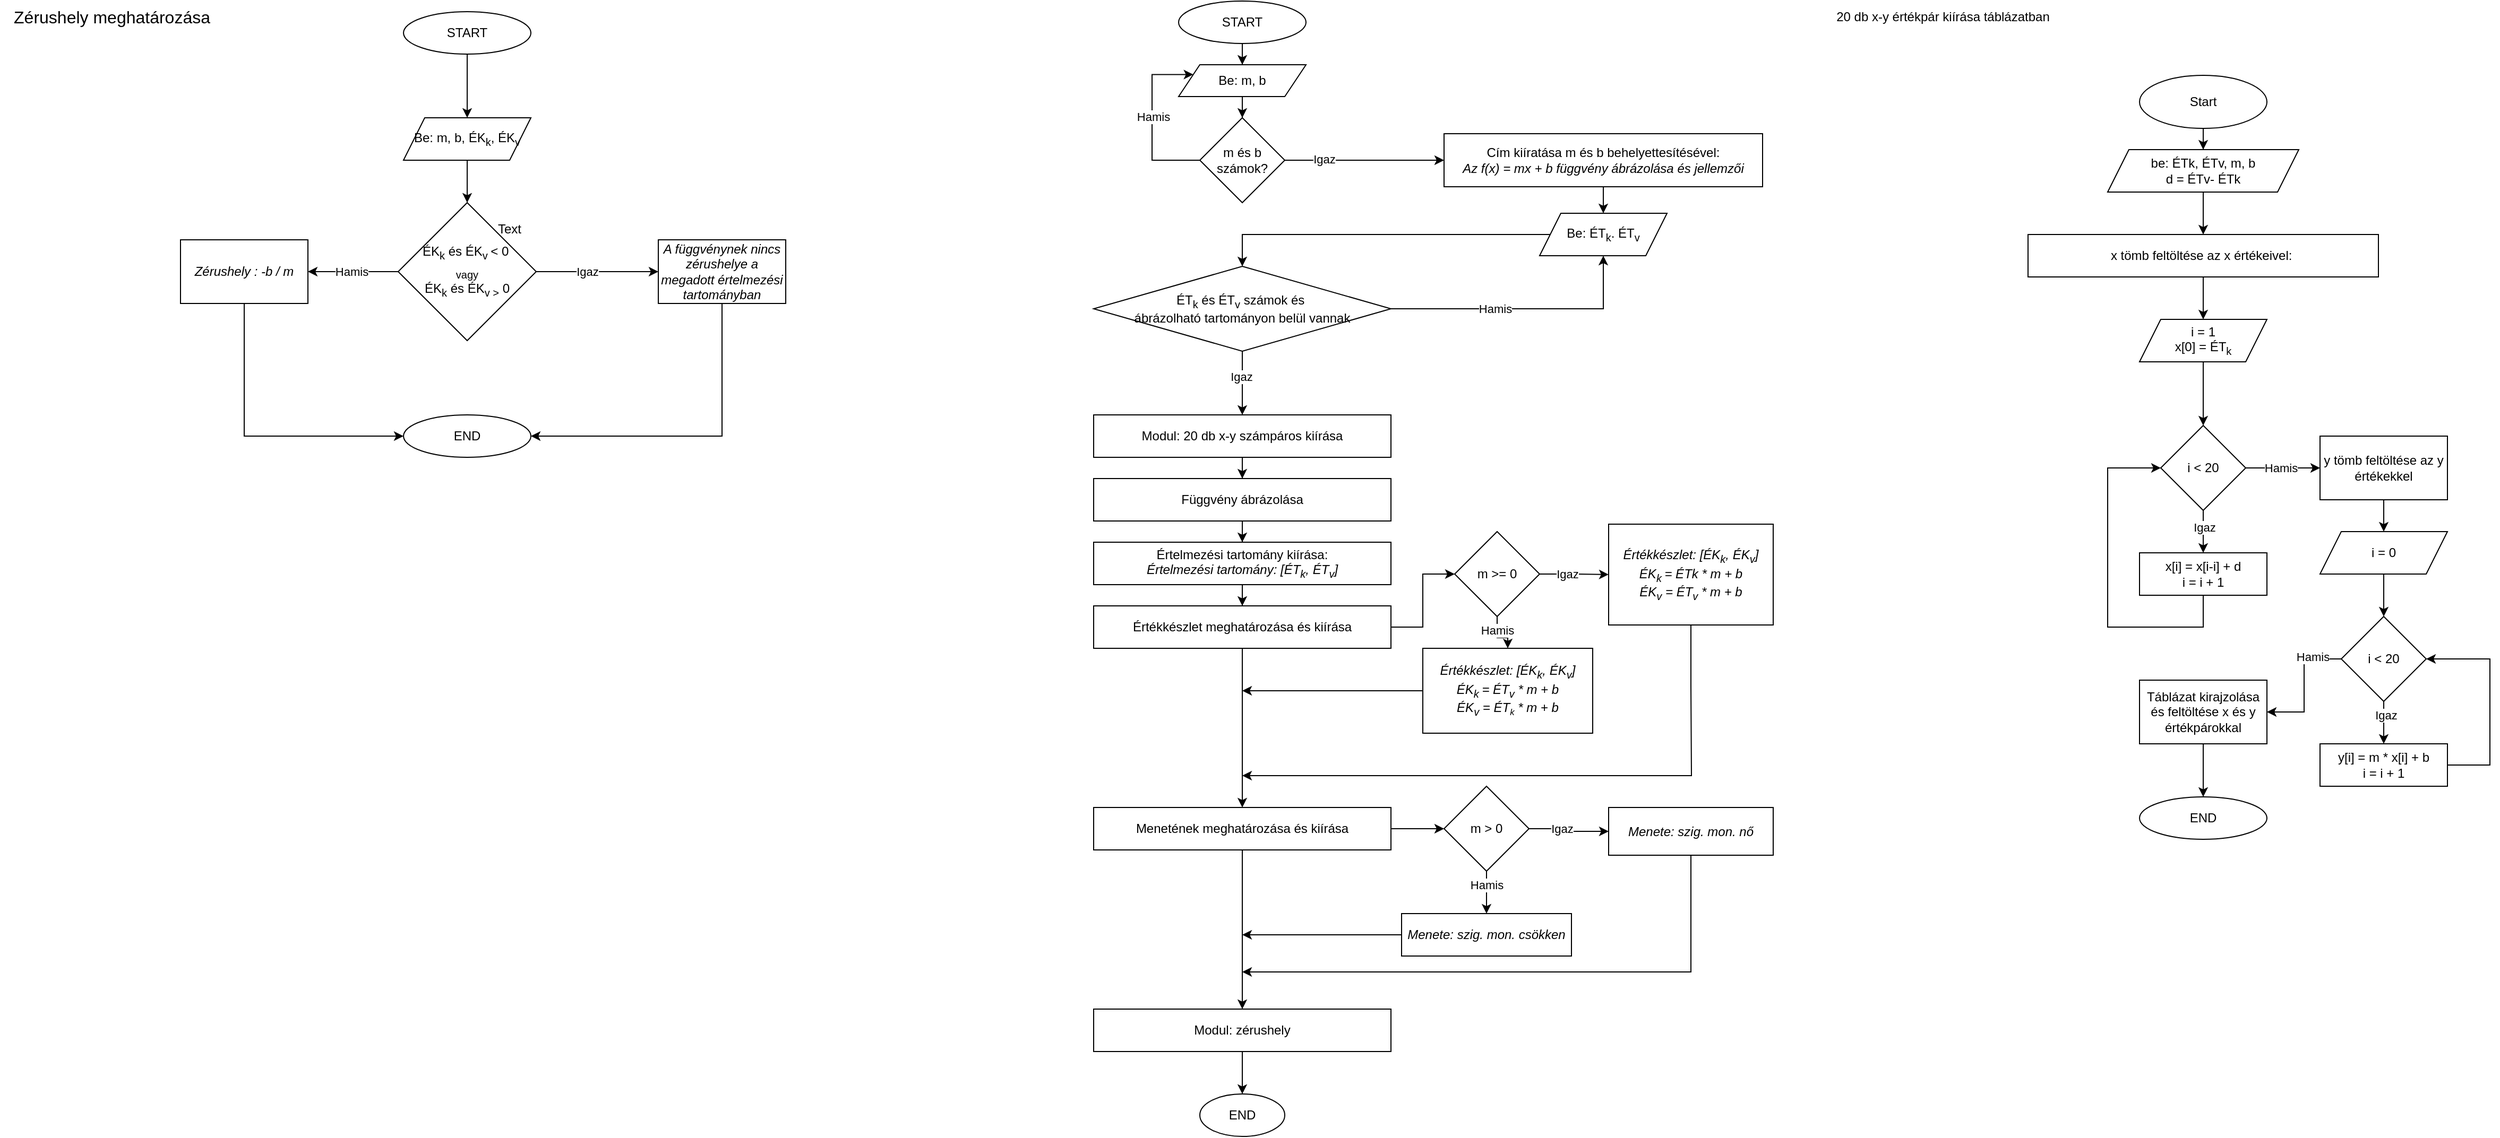 <mxfile version="26.0.11">
  <diagram name="Page-1" id="zzpxHZpjNp8iE-DCdj2p">
    <mxGraphModel dx="1728" dy="608" grid="1" gridSize="10" guides="1" tooltips="1" connect="1" arrows="1" fold="1" page="1" pageScale="1" pageWidth="850" pageHeight="1100" math="0" shadow="0">
      <root>
        <mxCell id="0" />
        <mxCell id="1" parent="0" />
        <mxCell id="isprb13NTtYWQOviIAQ4-6" value="" style="edgeStyle=orthogonalEdgeStyle;rounded=0;orthogonalLoop=1;jettySize=auto;html=1;" edge="1" parent="1" source="isprb13NTtYWQOviIAQ4-1" target="isprb13NTtYWQOviIAQ4-4">
          <mxGeometry relative="1" as="geometry" />
        </mxCell>
        <mxCell id="isprb13NTtYWQOviIAQ4-1" value="START" style="ellipse;whiteSpace=wrap;html=1;" vertex="1" parent="1">
          <mxGeometry x="270" y="10" width="120" height="40" as="geometry" />
        </mxCell>
        <mxCell id="isprb13NTtYWQOviIAQ4-8" value="" style="edgeStyle=orthogonalEdgeStyle;rounded=0;orthogonalLoop=1;jettySize=auto;html=1;" edge="1" parent="1" source="isprb13NTtYWQOviIAQ4-4" target="isprb13NTtYWQOviIAQ4-7">
          <mxGeometry relative="1" as="geometry" />
        </mxCell>
        <mxCell id="isprb13NTtYWQOviIAQ4-4" value="Be: m, b" style="shape=parallelogram;perimeter=parallelogramPerimeter;whiteSpace=wrap;html=1;fixedSize=1;" vertex="1" parent="1">
          <mxGeometry x="270" y="70" width="120" height="30" as="geometry" />
        </mxCell>
        <mxCell id="isprb13NTtYWQOviIAQ4-11" value="" style="edgeStyle=orthogonalEdgeStyle;rounded=0;orthogonalLoop=1;jettySize=auto;html=1;entryX=0;entryY=0.5;entryDx=0;entryDy=0;" edge="1" parent="1" source="isprb13NTtYWQOviIAQ4-7" target="isprb13NTtYWQOviIAQ4-23">
          <mxGeometry relative="1" as="geometry">
            <mxPoint x="455" y="230" as="targetPoint" />
          </mxGeometry>
        </mxCell>
        <mxCell id="isprb13NTtYWQOviIAQ4-12" value="Igaz" style="edgeLabel;html=1;align=center;verticalAlign=middle;resizable=0;points=[];" vertex="1" connectable="0" parent="isprb13NTtYWQOviIAQ4-11">
          <mxGeometry x="-0.511" y="1" relative="1" as="geometry">
            <mxPoint as="offset" />
          </mxGeometry>
        </mxCell>
        <mxCell id="isprb13NTtYWQOviIAQ4-13" style="edgeStyle=orthogonalEdgeStyle;rounded=0;orthogonalLoop=1;jettySize=auto;html=1;exitX=0;exitY=0.5;exitDx=0;exitDy=0;entryX=0;entryY=0.25;entryDx=0;entryDy=0;" edge="1" parent="1" source="isprb13NTtYWQOviIAQ4-7" target="isprb13NTtYWQOviIAQ4-4">
          <mxGeometry relative="1" as="geometry">
            <Array as="points">
              <mxPoint x="245" y="160" />
              <mxPoint x="245" y="79" />
            </Array>
          </mxGeometry>
        </mxCell>
        <mxCell id="isprb13NTtYWQOviIAQ4-14" value="Hamis" style="edgeLabel;html=1;align=center;verticalAlign=middle;resizable=0;points=[];" vertex="1" connectable="0" parent="isprb13NTtYWQOviIAQ4-13">
          <mxGeometry x="0.042" y="-1" relative="1" as="geometry">
            <mxPoint as="offset" />
          </mxGeometry>
        </mxCell>
        <mxCell id="isprb13NTtYWQOviIAQ4-7" value="m és b számok?" style="rhombus;whiteSpace=wrap;html=1;" vertex="1" parent="1">
          <mxGeometry x="290" y="120" width="80" height="80" as="geometry" />
        </mxCell>
        <mxCell id="isprb13NTtYWQOviIAQ4-115" style="edgeStyle=orthogonalEdgeStyle;rounded=0;orthogonalLoop=1;jettySize=auto;html=1;entryX=0.5;entryY=0;entryDx=0;entryDy=0;" edge="1" parent="1" source="isprb13NTtYWQOviIAQ4-10" target="isprb13NTtYWQOviIAQ4-19">
          <mxGeometry relative="1" as="geometry" />
        </mxCell>
        <mxCell id="isprb13NTtYWQOviIAQ4-10" value="Be: ÉT&lt;sub&gt;k&lt;/sub&gt;.&amp;nbsp;&lt;span style=&quot;background-color: transparent; color: light-dark(rgb(0, 0, 0), rgb(255, 255, 255));&quot;&gt;ÉT&lt;sub&gt;v&lt;/sub&gt;&lt;/span&gt;" style="shape=parallelogram;perimeter=parallelogramPerimeter;whiteSpace=wrap;html=1;fixedSize=1;" vertex="1" parent="1">
          <mxGeometry x="610" y="210" width="120" height="40" as="geometry" />
        </mxCell>
        <mxCell id="isprb13NTtYWQOviIAQ4-116" style="edgeStyle=orthogonalEdgeStyle;rounded=0;orthogonalLoop=1;jettySize=auto;html=1;exitX=1;exitY=0.5;exitDx=0;exitDy=0;entryX=0.5;entryY=1;entryDx=0;entryDy=0;" edge="1" parent="1" source="isprb13NTtYWQOviIAQ4-19" target="isprb13NTtYWQOviIAQ4-10">
          <mxGeometry relative="1" as="geometry" />
        </mxCell>
        <mxCell id="isprb13NTtYWQOviIAQ4-118" value="Hamis" style="edgeLabel;html=1;align=center;verticalAlign=middle;resizable=0;points=[];" vertex="1" connectable="0" parent="isprb13NTtYWQOviIAQ4-116">
          <mxGeometry x="-0.222" y="1" relative="1" as="geometry">
            <mxPoint y="1" as="offset" />
          </mxGeometry>
        </mxCell>
        <mxCell id="isprb13NTtYWQOviIAQ4-19" value="ÉT&lt;sub&gt;k&lt;/sub&gt; és ÉT&lt;sub&gt;v&lt;/sub&gt; számok és&amp;nbsp;&lt;div&gt;ábrázolható tartományon belül vannak&lt;/div&gt;" style="rhombus;whiteSpace=wrap;html=1;" vertex="1" parent="1">
          <mxGeometry x="190" y="260" width="280" height="80" as="geometry" />
        </mxCell>
        <mxCell id="isprb13NTtYWQOviIAQ4-31" value="" style="edgeStyle=orthogonalEdgeStyle;rounded=0;orthogonalLoop=1;jettySize=auto;html=1;" edge="1" parent="1" source="isprb13NTtYWQOviIAQ4-21" target="isprb13NTtYWQOviIAQ4-30">
          <mxGeometry relative="1" as="geometry" />
        </mxCell>
        <mxCell id="isprb13NTtYWQOviIAQ4-21" value="Modul: 20 db x-y számpáros kiírása" style="whiteSpace=wrap;html=1;" vertex="1" parent="1">
          <mxGeometry x="190" y="400" width="280" height="40" as="geometry" />
        </mxCell>
        <mxCell id="isprb13NTtYWQOviIAQ4-23" value="Cím kiíratása m és b behelyettesítésével:&lt;br&gt;&lt;i&gt;Az f(x) = mx + b függvény ábrázolása és jellemzői&lt;/i&gt;" style="rounded=0;whiteSpace=wrap;html=1;" vertex="1" parent="1">
          <mxGeometry x="520" y="135" width="300" height="50" as="geometry" />
        </mxCell>
        <mxCell id="isprb13NTtYWQOviIAQ4-33" value="" style="edgeStyle=orthogonalEdgeStyle;rounded=0;orthogonalLoop=1;jettySize=auto;html=1;" edge="1" parent="1" source="isprb13NTtYWQOviIAQ4-30" target="isprb13NTtYWQOviIAQ4-32">
          <mxGeometry relative="1" as="geometry" />
        </mxCell>
        <mxCell id="isprb13NTtYWQOviIAQ4-30" value="Függvény ábrázolása" style="whiteSpace=wrap;html=1;" vertex="1" parent="1">
          <mxGeometry x="190" y="460" width="280" height="40" as="geometry" />
        </mxCell>
        <mxCell id="isprb13NTtYWQOviIAQ4-35" value="" style="edgeStyle=orthogonalEdgeStyle;rounded=0;orthogonalLoop=1;jettySize=auto;html=1;" edge="1" parent="1" source="isprb13NTtYWQOviIAQ4-32" target="isprb13NTtYWQOviIAQ4-34">
          <mxGeometry relative="1" as="geometry" />
        </mxCell>
        <mxCell id="isprb13NTtYWQOviIAQ4-32" value="Értelmezési tartomány kiírása:&lt;div&gt;&lt;i&gt;Értelmezési tartomány: [ÉT&lt;sub&gt;k&lt;/sub&gt;, ÉT&lt;sub&gt;v&lt;/sub&gt;]&lt;/i&gt;&lt;/div&gt;" style="whiteSpace=wrap;html=1;" vertex="1" parent="1">
          <mxGeometry x="190" y="520" width="280" height="40" as="geometry" />
        </mxCell>
        <mxCell id="isprb13NTtYWQOviIAQ4-37" value="" style="edgeStyle=orthogonalEdgeStyle;rounded=0;orthogonalLoop=1;jettySize=auto;html=1;" edge="1" parent="1" source="isprb13NTtYWQOviIAQ4-34" target="isprb13NTtYWQOviIAQ4-36">
          <mxGeometry relative="1" as="geometry" />
        </mxCell>
        <mxCell id="isprb13NTtYWQOviIAQ4-89" style="edgeStyle=orthogonalEdgeStyle;rounded=0;orthogonalLoop=1;jettySize=auto;html=1;exitX=1;exitY=0.5;exitDx=0;exitDy=0;entryX=0;entryY=0.5;entryDx=0;entryDy=0;" edge="1" parent="1" source="isprb13NTtYWQOviIAQ4-34" target="isprb13NTtYWQOviIAQ4-81">
          <mxGeometry relative="1" as="geometry" />
        </mxCell>
        <mxCell id="isprb13NTtYWQOviIAQ4-34" value="Értékkészlet meghatározása és kiírása" style="whiteSpace=wrap;html=1;" vertex="1" parent="1">
          <mxGeometry x="190" y="580" width="280" height="40" as="geometry" />
        </mxCell>
        <mxCell id="isprb13NTtYWQOviIAQ4-39" value="" style="edgeStyle=orthogonalEdgeStyle;rounded=0;orthogonalLoop=1;jettySize=auto;html=1;" edge="1" parent="1" source="isprb13NTtYWQOviIAQ4-36" target="isprb13NTtYWQOviIAQ4-38">
          <mxGeometry relative="1" as="geometry" />
        </mxCell>
        <mxCell id="isprb13NTtYWQOviIAQ4-99" style="edgeStyle=orthogonalEdgeStyle;rounded=0;orthogonalLoop=1;jettySize=auto;html=1;exitX=1;exitY=0.5;exitDx=0;exitDy=0;" edge="1" parent="1" source="isprb13NTtYWQOviIAQ4-36" target="isprb13NTtYWQOviIAQ4-96">
          <mxGeometry relative="1" as="geometry" />
        </mxCell>
        <mxCell id="isprb13NTtYWQOviIAQ4-36" value="Menetének meghatározása és kiírása" style="whiteSpace=wrap;html=1;" vertex="1" parent="1">
          <mxGeometry x="190" y="770" width="280" height="40" as="geometry" />
        </mxCell>
        <mxCell id="isprb13NTtYWQOviIAQ4-110" value="" style="edgeStyle=orthogonalEdgeStyle;rounded=0;orthogonalLoop=1;jettySize=auto;html=1;" edge="1" parent="1" source="isprb13NTtYWQOviIAQ4-38" target="isprb13NTtYWQOviIAQ4-109">
          <mxGeometry relative="1" as="geometry" />
        </mxCell>
        <mxCell id="isprb13NTtYWQOviIAQ4-38" value="Modul: zérushely" style="whiteSpace=wrap;html=1;" vertex="1" parent="1">
          <mxGeometry x="190" y="960" width="280" height="40" as="geometry" />
        </mxCell>
        <mxCell id="isprb13NTtYWQOviIAQ4-42" value="" style="endArrow=classic;html=1;rounded=0;entryX=0.5;entryY=0;entryDx=0;entryDy=0;exitX=0.5;exitY=1;exitDx=0;exitDy=0;" edge="1" parent="1" source="isprb13NTtYWQOviIAQ4-23" target="isprb13NTtYWQOviIAQ4-10">
          <mxGeometry width="50" height="50" relative="1" as="geometry">
            <mxPoint x="680" y="220" as="sourcePoint" />
            <mxPoint x="425" y="340" as="targetPoint" />
          </mxGeometry>
        </mxCell>
        <mxCell id="isprb13NTtYWQOviIAQ4-45" value="" style="endArrow=classic;html=1;rounded=0;exitX=0.5;exitY=1;exitDx=0;exitDy=0;entryX=0.5;entryY=0;entryDx=0;entryDy=0;" edge="1" parent="1" source="isprb13NTtYWQOviIAQ4-19" target="isprb13NTtYWQOviIAQ4-21">
          <mxGeometry width="50" height="50" relative="1" as="geometry">
            <mxPoint x="305" y="520" as="sourcePoint" />
            <mxPoint x="365" y="510" as="targetPoint" />
            <Array as="points" />
          </mxGeometry>
        </mxCell>
        <mxCell id="isprb13NTtYWQOviIAQ4-78" value="Igaz" style="edgeLabel;html=1;align=center;verticalAlign=middle;resizable=0;points=[];" vertex="1" connectable="0" parent="isprb13NTtYWQOviIAQ4-45">
          <mxGeometry x="-0.2" y="-1" relative="1" as="geometry">
            <mxPoint as="offset" />
          </mxGeometry>
        </mxCell>
        <mxCell id="isprb13NTtYWQOviIAQ4-48" value="" style="edgeStyle=orthogonalEdgeStyle;rounded=0;orthogonalLoop=1;jettySize=auto;html=1;entryX=0.5;entryY=0;entryDx=0;entryDy=0;" edge="1" parent="1" source="isprb13NTtYWQOviIAQ4-46" target="isprb13NTtYWQOviIAQ4-57">
          <mxGeometry relative="1" as="geometry" />
        </mxCell>
        <mxCell id="isprb13NTtYWQOviIAQ4-46" value="Start" style="ellipse;whiteSpace=wrap;html=1;" vertex="1" parent="1">
          <mxGeometry x="1175" y="80" width="120" height="50" as="geometry" />
        </mxCell>
        <mxCell id="isprb13NTtYWQOviIAQ4-52" value="" style="edgeStyle=orthogonalEdgeStyle;rounded=0;orthogonalLoop=1;jettySize=auto;html=1;" edge="1" parent="1" source="isprb13NTtYWQOviIAQ4-47" target="isprb13NTtYWQOviIAQ4-51">
          <mxGeometry relative="1" as="geometry" />
        </mxCell>
        <mxCell id="isprb13NTtYWQOviIAQ4-47" value="x tömb feltöltése az x értékeivel:&amp;nbsp;" style="whiteSpace=wrap;html=1;" vertex="1" parent="1">
          <mxGeometry x="1070" y="230" width="330" height="40" as="geometry" />
        </mxCell>
        <mxCell id="isprb13NTtYWQOviIAQ4-49" value="20 db x-y értékpár kiírása táblázatban" style="text;html=1;align=center;verticalAlign=middle;whiteSpace=wrap;rounded=0;" vertex="1" parent="1">
          <mxGeometry x="880" y="10" width="220" height="30" as="geometry" />
        </mxCell>
        <mxCell id="isprb13NTtYWQOviIAQ4-51" value="i = 1&lt;div&gt;x[0] = ÉT&lt;sub&gt;k&lt;/sub&gt;&lt;/div&gt;" style="shape=parallelogram;perimeter=parallelogramPerimeter;whiteSpace=wrap;html=1;fixedSize=1;" vertex="1" parent="1">
          <mxGeometry x="1175" y="310" width="120" height="40" as="geometry" />
        </mxCell>
        <mxCell id="isprb13NTtYWQOviIAQ4-56" value="" style="edgeStyle=orthogonalEdgeStyle;rounded=0;orthogonalLoop=1;jettySize=auto;html=1;" edge="1" parent="1" source="isprb13NTtYWQOviIAQ4-53" target="isprb13NTtYWQOviIAQ4-55">
          <mxGeometry relative="1" as="geometry" />
        </mxCell>
        <mxCell id="isprb13NTtYWQOviIAQ4-61" value="Igaz" style="edgeLabel;html=1;align=center;verticalAlign=middle;resizable=0;points=[];" vertex="1" connectable="0" parent="isprb13NTtYWQOviIAQ4-56">
          <mxGeometry x="-0.2" y="1" relative="1" as="geometry">
            <mxPoint as="offset" />
          </mxGeometry>
        </mxCell>
        <mxCell id="isprb13NTtYWQOviIAQ4-65" value="" style="edgeStyle=orthogonalEdgeStyle;rounded=0;orthogonalLoop=1;jettySize=auto;html=1;" edge="1" parent="1" source="isprb13NTtYWQOviIAQ4-53" target="isprb13NTtYWQOviIAQ4-66">
          <mxGeometry relative="1" as="geometry">
            <mxPoint x="1345" y="470" as="targetPoint" />
          </mxGeometry>
        </mxCell>
        <mxCell id="isprb13NTtYWQOviIAQ4-127" value="Hamis" style="edgeLabel;html=1;align=center;verticalAlign=middle;resizable=0;points=[];" vertex="1" connectable="0" parent="isprb13NTtYWQOviIAQ4-65">
          <mxGeometry x="-0.062" relative="1" as="geometry">
            <mxPoint as="offset" />
          </mxGeometry>
        </mxCell>
        <mxCell id="isprb13NTtYWQOviIAQ4-53" value="i &amp;lt; 20" style="rhombus;whiteSpace=wrap;html=1;" vertex="1" parent="1">
          <mxGeometry x="1195" y="410" width="80" height="80" as="geometry" />
        </mxCell>
        <mxCell id="isprb13NTtYWQOviIAQ4-55" value="x[i] = x[i-i] + d&lt;div&gt;i = i + 1&lt;/div&gt;" style="whiteSpace=wrap;html=1;" vertex="1" parent="1">
          <mxGeometry x="1175" y="530" width="120" height="40" as="geometry" />
        </mxCell>
        <mxCell id="isprb13NTtYWQOviIAQ4-58" value="" style="edgeStyle=orthogonalEdgeStyle;rounded=0;orthogonalLoop=1;jettySize=auto;html=1;" edge="1" parent="1" source="isprb13NTtYWQOviIAQ4-57" target="isprb13NTtYWQOviIAQ4-47">
          <mxGeometry relative="1" as="geometry" />
        </mxCell>
        <mxCell id="isprb13NTtYWQOviIAQ4-57" value="be: ÉTk, ÉTv, m, b&lt;div&gt;d = ÉTv- ÉTk&lt;/div&gt;" style="shape=parallelogram;perimeter=parallelogramPerimeter;whiteSpace=wrap;html=1;fixedSize=1;" vertex="1" parent="1">
          <mxGeometry x="1145" y="150" width="180" height="40" as="geometry" />
        </mxCell>
        <mxCell id="isprb13NTtYWQOviIAQ4-60" value="" style="endArrow=classic;html=1;rounded=0;exitX=0.5;exitY=1;exitDx=0;exitDy=0;entryX=0;entryY=0.5;entryDx=0;entryDy=0;" edge="1" parent="1" source="isprb13NTtYWQOviIAQ4-55" target="isprb13NTtYWQOviIAQ4-53">
          <mxGeometry width="50" height="50" relative="1" as="geometry">
            <mxPoint x="1035" y="390" as="sourcePoint" />
            <mxPoint x="1085" y="340" as="targetPoint" />
            <Array as="points">
              <mxPoint x="1235" y="600" />
              <mxPoint x="1145" y="600" />
              <mxPoint x="1145" y="450" />
            </Array>
          </mxGeometry>
        </mxCell>
        <mxCell id="isprb13NTtYWQOviIAQ4-63" value="" style="endArrow=classic;html=1;rounded=0;exitX=0.5;exitY=1;exitDx=0;exitDy=0;entryX=0.5;entryY=0;entryDx=0;entryDy=0;" edge="1" parent="1" source="isprb13NTtYWQOviIAQ4-51" target="isprb13NTtYWQOviIAQ4-53">
          <mxGeometry width="50" height="50" relative="1" as="geometry">
            <mxPoint x="1035" y="390" as="sourcePoint" />
            <mxPoint x="1085" y="340" as="targetPoint" />
          </mxGeometry>
        </mxCell>
        <mxCell id="isprb13NTtYWQOviIAQ4-68" value="" style="edgeStyle=orthogonalEdgeStyle;rounded=0;orthogonalLoop=1;jettySize=auto;html=1;" edge="1" parent="1" source="isprb13NTtYWQOviIAQ4-66" target="isprb13NTtYWQOviIAQ4-67">
          <mxGeometry relative="1" as="geometry" />
        </mxCell>
        <mxCell id="isprb13NTtYWQOviIAQ4-66" value="y tömb feltöltése az y értékekkel" style="rounded=0;whiteSpace=wrap;html=1;" vertex="1" parent="1">
          <mxGeometry x="1345" y="420" width="120" height="60" as="geometry" />
        </mxCell>
        <mxCell id="isprb13NTtYWQOviIAQ4-70" value="" style="edgeStyle=orthogonalEdgeStyle;rounded=0;orthogonalLoop=1;jettySize=auto;html=1;" edge="1" parent="1" source="isprb13NTtYWQOviIAQ4-67" target="isprb13NTtYWQOviIAQ4-69">
          <mxGeometry relative="1" as="geometry" />
        </mxCell>
        <mxCell id="isprb13NTtYWQOviIAQ4-67" value="i = 0" style="shape=parallelogram;perimeter=parallelogramPerimeter;whiteSpace=wrap;html=1;fixedSize=1;rounded=0;" vertex="1" parent="1">
          <mxGeometry x="1345" y="510" width="120" height="40" as="geometry" />
        </mxCell>
        <mxCell id="isprb13NTtYWQOviIAQ4-72" value="" style="edgeStyle=orthogonalEdgeStyle;rounded=0;orthogonalLoop=1;jettySize=auto;html=1;" edge="1" parent="1" source="isprb13NTtYWQOviIAQ4-69" target="isprb13NTtYWQOviIAQ4-71">
          <mxGeometry relative="1" as="geometry" />
        </mxCell>
        <mxCell id="isprb13NTtYWQOviIAQ4-128" value="Igaz" style="edgeLabel;html=1;align=center;verticalAlign=middle;resizable=0;points=[];" vertex="1" connectable="0" parent="isprb13NTtYWQOviIAQ4-72">
          <mxGeometry x="-0.358" y="2" relative="1" as="geometry">
            <mxPoint as="offset" />
          </mxGeometry>
        </mxCell>
        <mxCell id="isprb13NTtYWQOviIAQ4-75" value="" style="edgeStyle=orthogonalEdgeStyle;rounded=0;orthogonalLoop=1;jettySize=auto;html=1;" edge="1" parent="1" source="isprb13NTtYWQOviIAQ4-69" target="isprb13NTtYWQOviIAQ4-74">
          <mxGeometry relative="1" as="geometry" />
        </mxCell>
        <mxCell id="isprb13NTtYWQOviIAQ4-129" value="Hamis" style="edgeLabel;html=1;align=center;verticalAlign=middle;resizable=0;points=[];" vertex="1" connectable="0" parent="isprb13NTtYWQOviIAQ4-75">
          <mxGeometry x="-0.547" y="-2" relative="1" as="geometry">
            <mxPoint as="offset" />
          </mxGeometry>
        </mxCell>
        <mxCell id="isprb13NTtYWQOviIAQ4-69" value="i &amp;lt; 20" style="rhombus;whiteSpace=wrap;html=1;rounded=0;" vertex="1" parent="1">
          <mxGeometry x="1365" y="590" width="80" height="80" as="geometry" />
        </mxCell>
        <mxCell id="isprb13NTtYWQOviIAQ4-71" value="y[i] = m * x[i] + b&lt;div&gt;i = i + 1&lt;/div&gt;" style="whiteSpace=wrap;html=1;rounded=0;" vertex="1" parent="1">
          <mxGeometry x="1345" y="710" width="120" height="40" as="geometry" />
        </mxCell>
        <mxCell id="isprb13NTtYWQOviIAQ4-73" value="" style="endArrow=classic;html=1;rounded=0;exitX=1;exitY=0.5;exitDx=0;exitDy=0;entryX=1;entryY=0.5;entryDx=0;entryDy=0;" edge="1" parent="1" source="isprb13NTtYWQOviIAQ4-71" target="isprb13NTtYWQOviIAQ4-69">
          <mxGeometry width="50" height="50" relative="1" as="geometry">
            <mxPoint x="1035" y="590" as="sourcePoint" />
            <mxPoint x="1085" y="540" as="targetPoint" />
            <Array as="points">
              <mxPoint x="1505" y="730" />
              <mxPoint x="1505" y="630" />
            </Array>
          </mxGeometry>
        </mxCell>
        <mxCell id="isprb13NTtYWQOviIAQ4-74" value="Táblázat kirajzolása és feltöltése x és y értékpárokkal" style="whiteSpace=wrap;html=1;rounded=0;" vertex="1" parent="1">
          <mxGeometry x="1175" y="650" width="120" height="60" as="geometry" />
        </mxCell>
        <mxCell id="isprb13NTtYWQOviIAQ4-76" value="END" style="ellipse;whiteSpace=wrap;html=1;" vertex="1" parent="1">
          <mxGeometry x="1175" y="760" width="120" height="40" as="geometry" />
        </mxCell>
        <mxCell id="isprb13NTtYWQOviIAQ4-77" value="" style="endArrow=classic;html=1;rounded=0;exitX=0.5;exitY=1;exitDx=0;exitDy=0;entryX=0.5;entryY=0;entryDx=0;entryDy=0;" edge="1" parent="1" source="isprb13NTtYWQOviIAQ4-74" target="isprb13NTtYWQOviIAQ4-76">
          <mxGeometry width="50" height="50" relative="1" as="geometry">
            <mxPoint x="1035" y="590" as="sourcePoint" />
            <mxPoint x="1085" y="540" as="targetPoint" />
          </mxGeometry>
        </mxCell>
        <mxCell id="isprb13NTtYWQOviIAQ4-83" value="" style="edgeStyle=orthogonalEdgeStyle;rounded=0;orthogonalLoop=1;jettySize=auto;html=1;" edge="1" parent="1" source="isprb13NTtYWQOviIAQ4-81" target="isprb13NTtYWQOviIAQ4-82">
          <mxGeometry relative="1" as="geometry" />
        </mxCell>
        <mxCell id="isprb13NTtYWQOviIAQ4-87" value="Igaz" style="edgeLabel;html=1;align=center;verticalAlign=middle;resizable=0;points=[];" vertex="1" connectable="0" parent="isprb13NTtYWQOviIAQ4-83">
          <mxGeometry x="-0.211" relative="1" as="geometry">
            <mxPoint as="offset" />
          </mxGeometry>
        </mxCell>
        <mxCell id="isprb13NTtYWQOviIAQ4-86" value="" style="edgeStyle=orthogonalEdgeStyle;rounded=0;orthogonalLoop=1;jettySize=auto;html=1;" edge="1" parent="1" source="isprb13NTtYWQOviIAQ4-81" target="isprb13NTtYWQOviIAQ4-85">
          <mxGeometry relative="1" as="geometry" />
        </mxCell>
        <mxCell id="isprb13NTtYWQOviIAQ4-88" value="Hamis" style="edgeLabel;html=1;align=center;verticalAlign=middle;resizable=0;points=[];" vertex="1" connectable="0" parent="isprb13NTtYWQOviIAQ4-86">
          <mxGeometry x="-0.358" relative="1" as="geometry">
            <mxPoint as="offset" />
          </mxGeometry>
        </mxCell>
        <mxCell id="isprb13NTtYWQOviIAQ4-81" value="m &amp;gt;= 0" style="rhombus;whiteSpace=wrap;html=1;" vertex="1" parent="1">
          <mxGeometry x="530" y="510" width="80" height="80" as="geometry" />
        </mxCell>
        <mxCell id="isprb13NTtYWQOviIAQ4-90" style="edgeStyle=orthogonalEdgeStyle;rounded=0;orthogonalLoop=1;jettySize=auto;html=1;exitX=0.5;exitY=1;exitDx=0;exitDy=0;" edge="1" parent="1">
          <mxGeometry relative="1" as="geometry">
            <mxPoint x="330" y="740" as="targetPoint" />
            <mxPoint x="752.5" y="580" as="sourcePoint" />
            <Array as="points">
              <mxPoint x="753" y="655" />
              <mxPoint x="753" y="740" />
            </Array>
          </mxGeometry>
        </mxCell>
        <mxCell id="isprb13NTtYWQOviIAQ4-82" value="&lt;div&gt;&lt;i&gt;Értékkészlet: [ÉK&lt;sub&gt;k&lt;/sub&gt;, ÉK&lt;sub&gt;v&lt;/sub&gt;]&lt;/i&gt;&lt;/div&gt;&lt;div&gt;&lt;i style=&quot;background-color: transparent; color: light-dark(rgb(0, 0, 0), rgb(255, 255, 255));&quot;&gt;ÉK&lt;sub&gt;k&amp;nbsp;&lt;/sub&gt;&lt;/i&gt;&lt;i&gt;= ÉTk * m + b&lt;/i&gt;&lt;/div&gt;&lt;div&gt;&lt;i&gt;ÉK&lt;sub&gt;v&lt;/sub&gt; = ÉT&lt;sub&gt;v&lt;/sub&gt; * m + b&lt;/i&gt;&lt;/div&gt;" style="whiteSpace=wrap;html=1;" vertex="1" parent="1">
          <mxGeometry x="675" y="503" width="155" height="95" as="geometry" />
        </mxCell>
        <mxCell id="isprb13NTtYWQOviIAQ4-91" style="edgeStyle=orthogonalEdgeStyle;rounded=0;orthogonalLoop=1;jettySize=auto;html=1;exitX=0;exitY=0.5;exitDx=0;exitDy=0;" edge="1" parent="1" source="isprb13NTtYWQOviIAQ4-85">
          <mxGeometry relative="1" as="geometry">
            <mxPoint x="330" y="660" as="targetPoint" />
            <Array as="points">
              <mxPoint x="330" y="660" />
            </Array>
          </mxGeometry>
        </mxCell>
        <mxCell id="isprb13NTtYWQOviIAQ4-85" value="&lt;div&gt;&lt;i&gt;Értékkészlet: [ÉK&lt;sub&gt;k&lt;/sub&gt;, ÉK&lt;sub&gt;v&lt;/sub&gt;]&lt;/i&gt;&lt;/div&gt;&lt;div&gt;&lt;i style=&quot;background-color: transparent; color: light-dark(rgb(0, 0, 0), rgb(255, 255, 255));&quot;&gt;ÉK&lt;sub&gt;k&amp;nbsp;&lt;/sub&gt;&lt;/i&gt;&lt;i&gt;= ÉT&lt;sub&gt;v&lt;/sub&gt; * m + b&lt;/i&gt;&lt;/div&gt;&lt;div&gt;&lt;i&gt;ÉK&lt;sub&gt;v&lt;/sub&gt;&amp;nbsp;= ÉT&lt;span style=&quot;font-size: 10px;&quot;&gt;&lt;sub&gt;k&lt;/sub&gt;&lt;/span&gt;&amp;nbsp;* m + b&lt;/i&gt;&lt;/div&gt;" style="whiteSpace=wrap;html=1;" vertex="1" parent="1">
          <mxGeometry x="500" y="620" width="160" height="80" as="geometry" />
        </mxCell>
        <mxCell id="isprb13NTtYWQOviIAQ4-92" value="" style="edgeStyle=orthogonalEdgeStyle;rounded=0;orthogonalLoop=1;jettySize=auto;html=1;" edge="1" parent="1" source="isprb13NTtYWQOviIAQ4-96" target="isprb13NTtYWQOviIAQ4-97">
          <mxGeometry relative="1" as="geometry" />
        </mxCell>
        <mxCell id="isprb13NTtYWQOviIAQ4-93" value="Igaz" style="edgeLabel;html=1;align=center;verticalAlign=middle;resizable=0;points=[];" vertex="1" connectable="0" parent="isprb13NTtYWQOviIAQ4-92">
          <mxGeometry x="-0.211" relative="1" as="geometry">
            <mxPoint as="offset" />
          </mxGeometry>
        </mxCell>
        <mxCell id="isprb13NTtYWQOviIAQ4-94" value="" style="edgeStyle=orthogonalEdgeStyle;rounded=0;orthogonalLoop=1;jettySize=auto;html=1;" edge="1" parent="1" source="isprb13NTtYWQOviIAQ4-96" target="isprb13NTtYWQOviIAQ4-98">
          <mxGeometry relative="1" as="geometry" />
        </mxCell>
        <mxCell id="isprb13NTtYWQOviIAQ4-95" value="Hamis" style="edgeLabel;html=1;align=center;verticalAlign=middle;resizable=0;points=[];" vertex="1" connectable="0" parent="isprb13NTtYWQOviIAQ4-94">
          <mxGeometry x="-0.358" relative="1" as="geometry">
            <mxPoint as="offset" />
          </mxGeometry>
        </mxCell>
        <mxCell id="isprb13NTtYWQOviIAQ4-96" value="m &amp;gt; 0" style="rhombus;whiteSpace=wrap;html=1;" vertex="1" parent="1">
          <mxGeometry x="520" y="750" width="80" height="80" as="geometry" />
        </mxCell>
        <mxCell id="isprb13NTtYWQOviIAQ4-100" style="edgeStyle=orthogonalEdgeStyle;rounded=0;orthogonalLoop=1;jettySize=auto;html=1;exitX=0.5;exitY=1;exitDx=0;exitDy=0;" edge="1" parent="1">
          <mxGeometry relative="1" as="geometry">
            <mxPoint x="330" y="925" as="targetPoint" />
            <mxPoint x="752.5" y="780" as="sourcePoint" />
            <Array as="points">
              <mxPoint x="753" y="925" />
              <mxPoint x="490" y="925" />
            </Array>
          </mxGeometry>
        </mxCell>
        <mxCell id="isprb13NTtYWQOviIAQ4-97" value="&lt;div&gt;&lt;i&gt;Menete: szig. mon. nő&lt;/i&gt;&lt;/div&gt;" style="whiteSpace=wrap;html=1;" vertex="1" parent="1">
          <mxGeometry x="675" y="770" width="155" height="45" as="geometry" />
        </mxCell>
        <mxCell id="isprb13NTtYWQOviIAQ4-101" style="edgeStyle=orthogonalEdgeStyle;rounded=0;orthogonalLoop=1;jettySize=auto;html=1;exitX=0;exitY=0.5;exitDx=0;exitDy=0;" edge="1" parent="1" source="isprb13NTtYWQOviIAQ4-98">
          <mxGeometry relative="1" as="geometry">
            <mxPoint x="330" y="890" as="targetPoint" />
          </mxGeometry>
        </mxCell>
        <mxCell id="isprb13NTtYWQOviIAQ4-98" value="&lt;i&gt;Menete: szig. mon. csökken&lt;/i&gt;" style="whiteSpace=wrap;html=1;" vertex="1" parent="1">
          <mxGeometry x="480" y="870" width="160" height="40" as="geometry" />
        </mxCell>
        <mxCell id="isprb13NTtYWQOviIAQ4-109" value="END" style="ellipse;whiteSpace=wrap;html=1;" vertex="1" parent="1">
          <mxGeometry x="290" y="1040" width="80" height="40" as="geometry" />
        </mxCell>
        <mxCell id="isprb13NTtYWQOviIAQ4-120" value="" style="edgeStyle=orthogonalEdgeStyle;rounded=0;orthogonalLoop=1;jettySize=auto;html=1;" edge="1" parent="1" source="isprb13NTtYWQOviIAQ4-113" target="isprb13NTtYWQOviIAQ4-119">
          <mxGeometry relative="1" as="geometry" />
        </mxCell>
        <mxCell id="isprb13NTtYWQOviIAQ4-113" value="START" style="ellipse;whiteSpace=wrap;html=1;" vertex="1" parent="1">
          <mxGeometry x="-460" y="20" width="120" height="40" as="geometry" />
        </mxCell>
        <mxCell id="isprb13NTtYWQOviIAQ4-123" value="" style="edgeStyle=orthogonalEdgeStyle;rounded=0;orthogonalLoop=1;jettySize=auto;html=1;" edge="1" parent="1" source="isprb13NTtYWQOviIAQ4-119" target="isprb13NTtYWQOviIAQ4-122">
          <mxGeometry relative="1" as="geometry" />
        </mxCell>
        <mxCell id="isprb13NTtYWQOviIAQ4-119" value="Be: m, b, ÉK&lt;sub&gt;k&lt;/sub&gt;, ÉK&lt;sub&gt;v&lt;/sub&gt;" style="shape=parallelogram;perimeter=parallelogramPerimeter;whiteSpace=wrap;html=1;fixedSize=1;" vertex="1" parent="1">
          <mxGeometry x="-460" y="120" width="120" height="40" as="geometry" />
        </mxCell>
        <mxCell id="isprb13NTtYWQOviIAQ4-121" style="edgeStyle=orthogonalEdgeStyle;rounded=0;orthogonalLoop=1;jettySize=auto;html=1;exitX=0.5;exitY=1;exitDx=0;exitDy=0;" edge="1" parent="1" source="isprb13NTtYWQOviIAQ4-119" target="isprb13NTtYWQOviIAQ4-119">
          <mxGeometry relative="1" as="geometry" />
        </mxCell>
        <mxCell id="isprb13NTtYWQOviIAQ4-125" value="" style="edgeStyle=orthogonalEdgeStyle;rounded=0;orthogonalLoop=1;jettySize=auto;html=1;" edge="1" parent="1" source="isprb13NTtYWQOviIAQ4-122" target="isprb13NTtYWQOviIAQ4-124">
          <mxGeometry relative="1" as="geometry" />
        </mxCell>
        <mxCell id="isprb13NTtYWQOviIAQ4-126" value="Igaz" style="edgeLabel;html=1;align=center;verticalAlign=middle;resizable=0;points=[];" vertex="1" connectable="0" parent="isprb13NTtYWQOviIAQ4-125">
          <mxGeometry x="-0.169" relative="1" as="geometry">
            <mxPoint as="offset" />
          </mxGeometry>
        </mxCell>
        <mxCell id="isprb13NTtYWQOviIAQ4-133" value="" style="edgeStyle=orthogonalEdgeStyle;rounded=0;orthogonalLoop=1;jettySize=auto;html=1;" edge="1" parent="1" source="isprb13NTtYWQOviIAQ4-122" target="isprb13NTtYWQOviIAQ4-132">
          <mxGeometry relative="1" as="geometry" />
        </mxCell>
        <mxCell id="isprb13NTtYWQOviIAQ4-137" value="Hamis" style="edgeLabel;html=1;align=center;verticalAlign=middle;resizable=0;points=[];" vertex="1" connectable="0" parent="isprb13NTtYWQOviIAQ4-133">
          <mxGeometry x="0.228" y="-1" relative="1" as="geometry">
            <mxPoint x="8" y="1" as="offset" />
          </mxGeometry>
        </mxCell>
        <mxCell id="isprb13NTtYWQOviIAQ4-122" value="ÉK&lt;sub&gt;k&lt;/sub&gt;&amp;nbsp;és ÉK&lt;sub&gt;v&amp;nbsp;&lt;/sub&gt;&amp;lt; 0&lt;sub&gt;&amp;nbsp;&lt;/sub&gt;&lt;div&gt;&lt;sub&gt;vagy&lt;/sub&gt;&lt;/div&gt;&lt;div&gt;ÉK&lt;sub&gt;k&lt;/sub&gt;&amp;nbsp;és ÉK&lt;sub&gt;v &amp;gt;&lt;/sub&gt;&amp;nbsp;0&lt;sub&gt;&lt;/sub&gt;&lt;/div&gt;" style="rhombus;whiteSpace=wrap;html=1;" vertex="1" parent="1">
          <mxGeometry x="-465" y="200" width="130" height="130" as="geometry" />
        </mxCell>
        <mxCell id="isprb13NTtYWQOviIAQ4-136" style="edgeStyle=orthogonalEdgeStyle;rounded=0;orthogonalLoop=1;jettySize=auto;html=1;exitX=0.5;exitY=1;exitDx=0;exitDy=0;entryX=1;entryY=0.5;entryDx=0;entryDy=0;" edge="1" parent="1" source="isprb13NTtYWQOviIAQ4-124" target="isprb13NTtYWQOviIAQ4-134">
          <mxGeometry relative="1" as="geometry" />
        </mxCell>
        <mxCell id="isprb13NTtYWQOviIAQ4-124" value="&lt;i&gt;A függvénynek nincs zérushelye a megadott értelmezési tartományban&lt;/i&gt;" style="whiteSpace=wrap;html=1;" vertex="1" parent="1">
          <mxGeometry x="-220" y="235" width="120" height="60" as="geometry" />
        </mxCell>
        <mxCell id="isprb13NTtYWQOviIAQ4-130" value="Text" style="text;html=1;align=center;verticalAlign=middle;whiteSpace=wrap;rounded=0;" vertex="1" parent="1">
          <mxGeometry x="-390" y="210" width="60" height="30" as="geometry" />
        </mxCell>
        <mxCell id="isprb13NTtYWQOviIAQ4-131" value="Zérushely meghatározása" style="text;html=1;align=center;verticalAlign=middle;resizable=0;points=[];autosize=1;strokeColor=none;fillColor=none;fontSize=16;" vertex="1" parent="1">
          <mxGeometry x="-840" y="10" width="210" height="30" as="geometry" />
        </mxCell>
        <mxCell id="isprb13NTtYWQOviIAQ4-135" style="edgeStyle=orthogonalEdgeStyle;rounded=0;orthogonalLoop=1;jettySize=auto;html=1;exitX=0.5;exitY=1;exitDx=0;exitDy=0;entryX=0;entryY=0.5;entryDx=0;entryDy=0;" edge="1" parent="1" source="isprb13NTtYWQOviIAQ4-132" target="isprb13NTtYWQOviIAQ4-134">
          <mxGeometry relative="1" as="geometry" />
        </mxCell>
        <mxCell id="isprb13NTtYWQOviIAQ4-132" value="&lt;i&gt;Zérushely : -b / m&lt;/i&gt;" style="whiteSpace=wrap;html=1;" vertex="1" parent="1">
          <mxGeometry x="-670" y="235" width="120" height="60" as="geometry" />
        </mxCell>
        <mxCell id="isprb13NTtYWQOviIAQ4-134" value="END" style="ellipse;whiteSpace=wrap;html=1;" vertex="1" parent="1">
          <mxGeometry x="-460" y="400" width="120" height="40" as="geometry" />
        </mxCell>
      </root>
    </mxGraphModel>
  </diagram>
</mxfile>
